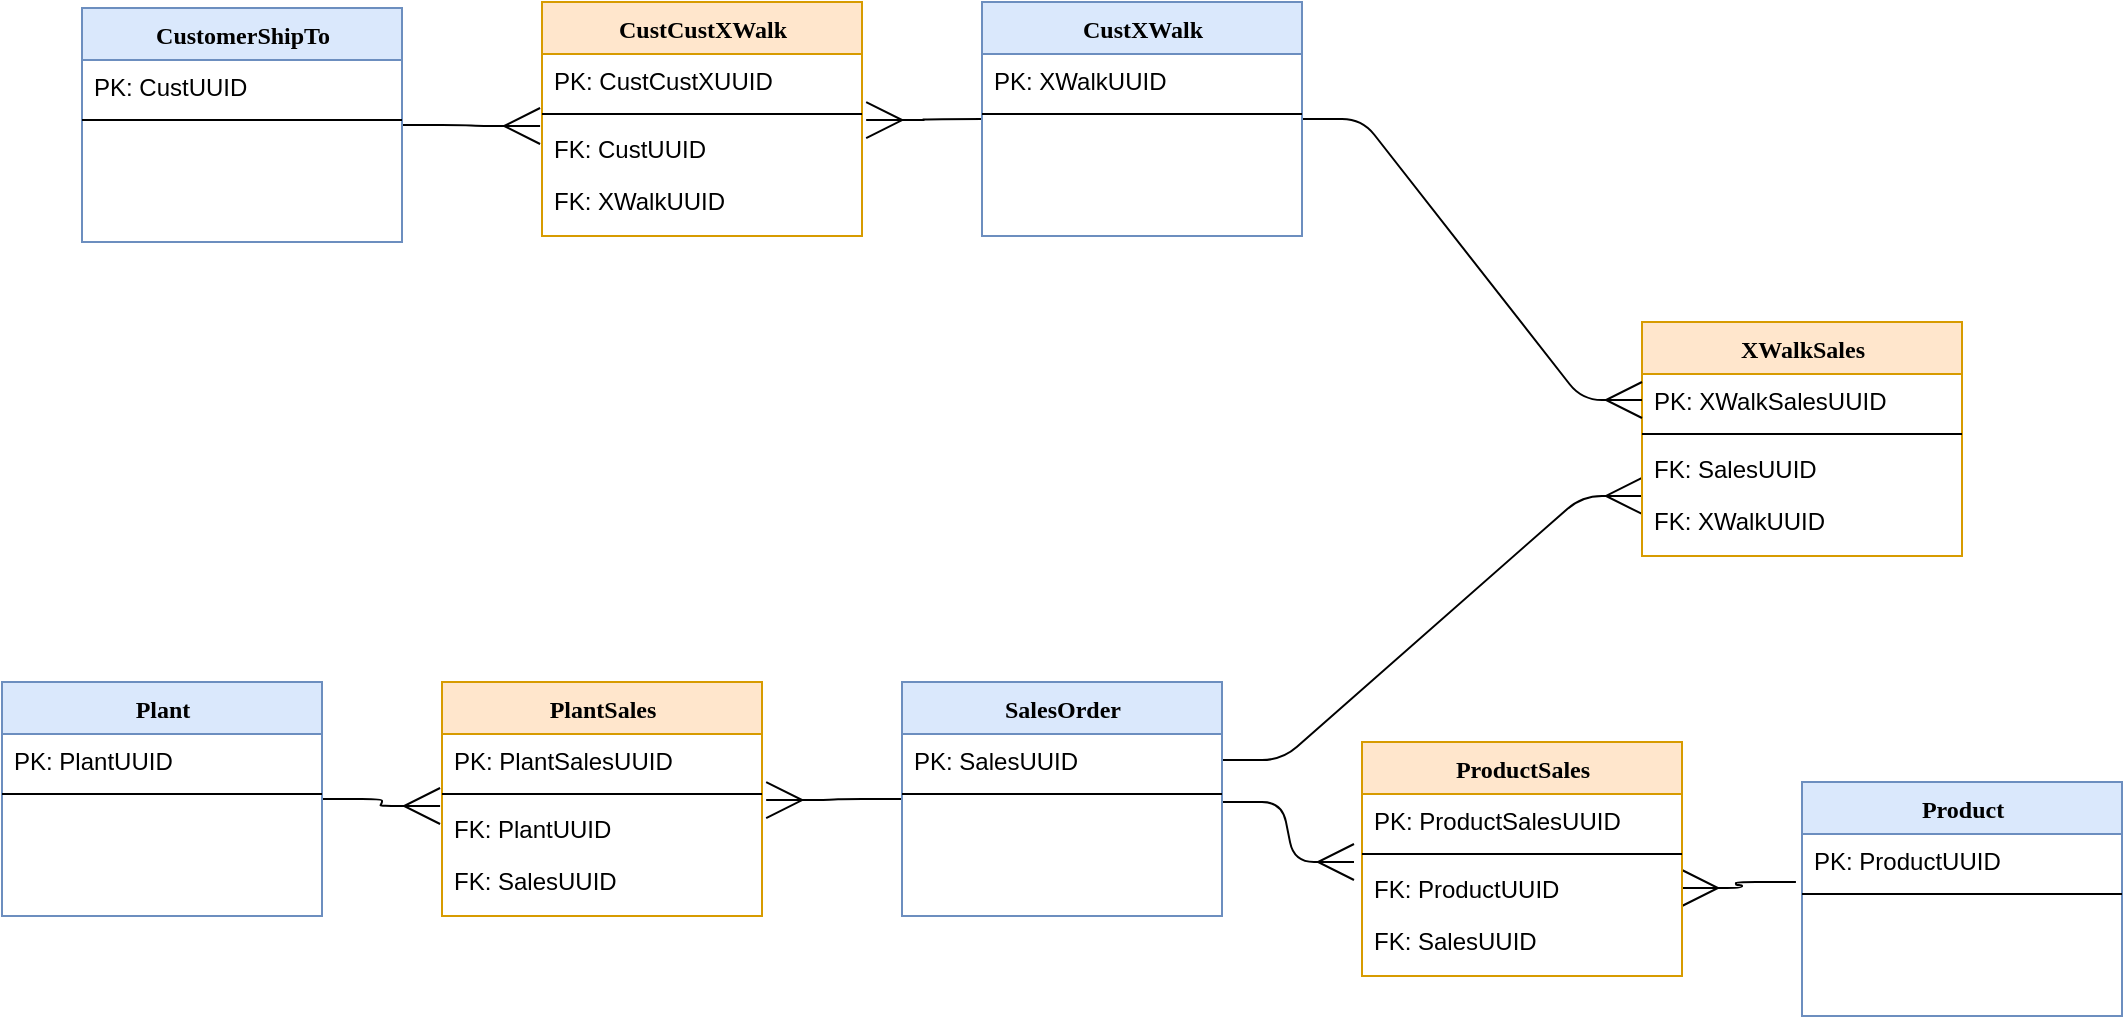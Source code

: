 <mxfile version="13.6.4" type="github">
  <diagram name="Page-1" id="9f46799a-70d6-7492-0946-bef42562c5a5">
    <mxGraphModel dx="1234" dy="834" grid="1" gridSize="10" guides="1" tooltips="1" connect="1" arrows="1" fold="1" page="1" pageScale="1" pageWidth="1100" pageHeight="850" background="#ffffff" math="0" shadow="0">
      <root>
        <mxCell id="0" />
        <mxCell id="1" parent="0" />
        <mxCell id="hcgoa_XmpZGvjI7hebdi-18" value="" style="edgeStyle=entityRelationEdgeStyle;fontSize=12;html=1;endArrow=ERmany;exitX=1;exitY=0.5;exitDx=0;exitDy=0;entryX=-0.006;entryY=0.077;entryDx=0;entryDy=0;entryPerimeter=0;strokeWidth=1;endSize=16;" parent="1" source="78961159f06e98e8-17" target="hcgoa_XmpZGvjI7hebdi-12" edge="1">
          <mxGeometry width="100" height="100" relative="1" as="geometry">
            <mxPoint x="240" y="350" as="sourcePoint" />
            <mxPoint x="340" y="250" as="targetPoint" />
          </mxGeometry>
        </mxCell>
        <mxCell id="hcgoa_XmpZGvjI7hebdi-19" value="" style="edgeStyle=entityRelationEdgeStyle;fontSize=12;html=1;endArrow=none;strokeWidth=1;endSize=16;startSize=16;startArrow=ERmany;startFill=0;exitX=1.013;exitY=-0.038;exitDx=0;exitDy=0;exitPerimeter=0;entryX=0;entryY=0.5;entryDx=0;entryDy=0;endFill=0;" parent="1" source="hcgoa_XmpZGvjI7hebdi-12" target="hcgoa_XmpZGvjI7hebdi-13" edge="1">
          <mxGeometry width="100" height="100" relative="1" as="geometry">
            <mxPoint x="680" y="240" as="sourcePoint" />
            <mxPoint x="580" y="150" as="targetPoint" />
          </mxGeometry>
        </mxCell>
        <mxCell id="hcgoa_XmpZGvjI7hebdi-32" value="" style="edgeStyle=entityRelationEdgeStyle;fontSize=12;html=1;endArrow=ERmany;exitX=1;exitY=0.5;exitDx=0;exitDy=0;entryX=-0.006;entryY=0.077;entryDx=0;entryDy=0;entryPerimeter=0;strokeWidth=1;endSize=16;" parent="1" source="hcgoa_XmpZGvjI7hebdi-21" target="hcgoa_XmpZGvjI7hebdi-27" edge="1">
          <mxGeometry width="100" height="100" relative="1" as="geometry">
            <mxPoint x="220" y="690" as="sourcePoint" />
            <mxPoint x="320" y="590" as="targetPoint" />
          </mxGeometry>
        </mxCell>
        <mxCell id="hcgoa_XmpZGvjI7hebdi-33" value="" style="edgeStyle=entityRelationEdgeStyle;fontSize=12;html=1;endArrow=none;strokeWidth=1;endSize=16;startSize=16;startArrow=ERmany;startFill=0;exitX=1.013;exitY=-0.038;exitDx=0;exitDy=0;exitPerimeter=0;entryX=0;entryY=0.5;entryDx=0;entryDy=0;endFill=0;" parent="1" source="hcgoa_XmpZGvjI7hebdi-27" target="hcgoa_XmpZGvjI7hebdi-29" edge="1">
          <mxGeometry width="100" height="100" relative="1" as="geometry">
            <mxPoint x="660" y="580" as="sourcePoint" />
            <mxPoint x="560" y="490" as="targetPoint" />
          </mxGeometry>
        </mxCell>
        <mxCell id="hcgoa_XmpZGvjI7hebdi-42" value="" style="edgeStyle=entityRelationEdgeStyle;fontSize=12;html=1;endArrow=none;strokeWidth=1;endSize=16;startSize=16;startArrow=ERmany;startFill=0;exitX=1;exitY=0.5;exitDx=0;exitDy=0;entryX=-0.019;entryY=0.923;entryDx=0;entryDy=0;endFill=0;entryPerimeter=0;" parent="1" source="hcgoa_XmpZGvjI7hebdi-37" target="hcgoa_XmpZGvjI7hebdi-40" edge="1">
          <mxGeometry width="100" height="100" relative="1" as="geometry">
            <mxPoint x="472.08" y="489.012" as="sourcePoint" />
            <mxPoint x="550" y="488.5" as="targetPoint" />
          </mxGeometry>
        </mxCell>
        <mxCell id="hcgoa_XmpZGvjI7hebdi-43" value="" style="edgeStyle=entityRelationEdgeStyle;fontSize=12;html=1;endArrow=ERmany;exitX=1;exitY=1;exitDx=0;exitDy=0;entryX=-0.025;entryY=0;entryDx=0;entryDy=0;entryPerimeter=0;strokeWidth=1;endSize=16;exitPerimeter=0;" parent="1" source="hcgoa_XmpZGvjI7hebdi-31" target="hcgoa_XmpZGvjI7hebdi-37" edge="1">
          <mxGeometry width="100" height="100" relative="1" as="geometry">
            <mxPoint x="240" y="491.5" as="sourcePoint" />
            <mxPoint x="309.04" y="492.002" as="targetPoint" />
          </mxGeometry>
        </mxCell>
        <mxCell id="hcgoa_XmpZGvjI7hebdi-54" value="" style="edgeStyle=entityRelationEdgeStyle;fontSize=12;html=1;endArrow=ERmany;exitX=1;exitY=0.5;exitDx=0;exitDy=0;entryX=0;entryY=0.038;entryDx=0;entryDy=0;entryPerimeter=0;strokeWidth=1;endSize=16;" parent="1" source="hcgoa_XmpZGvjI7hebdi-30" target="hcgoa_XmpZGvjI7hebdi-48" edge="1">
          <mxGeometry width="100" height="100" relative="1" as="geometry">
            <mxPoint x="240" y="491.5" as="sourcePoint" />
            <mxPoint x="309.04" y="492.002" as="targetPoint" />
          </mxGeometry>
        </mxCell>
        <mxCell id="hcgoa_XmpZGvjI7hebdi-44" value="XWalkSales" style="swimlane;html=1;fontStyle=1;align=center;verticalAlign=top;childLayout=stackLayout;horizontal=1;startSize=26;horizontalStack=0;resizeParent=1;resizeLast=0;collapsible=1;marginBottom=0;swimlaneFillColor=#ffffff;rounded=0;shadow=0;comic=0;labelBackgroundColor=none;strokeWidth=1;fillColor=#ffe6cc;fontFamily=Verdana;fontSize=12;strokeColor=#d79b00;" parent="1" vertex="1">
          <mxGeometry x="840" y="240" width="160" height="117" as="geometry" />
        </mxCell>
        <mxCell id="hcgoa_XmpZGvjI7hebdi-45" value="PK: XWalkSalesUUID" style="text;html=1;strokeColor=none;fillColor=none;align=left;verticalAlign=top;spacingLeft=4;spacingRight=4;whiteSpace=wrap;overflow=hidden;rotatable=0;points=[[0,0.5],[1,0.5]];portConstraint=eastwest;" parent="hcgoa_XmpZGvjI7hebdi-44" vertex="1">
          <mxGeometry y="26" width="160" height="26" as="geometry" />
        </mxCell>
        <mxCell id="hcgoa_XmpZGvjI7hebdi-46" value="" style="line;html=1;strokeWidth=1;fillColor=none;align=left;verticalAlign=middle;spacingTop=-1;spacingLeft=3;spacingRight=3;rotatable=0;labelPosition=right;points=[];portConstraint=eastwest;" parent="hcgoa_XmpZGvjI7hebdi-44" vertex="1">
          <mxGeometry y="52" width="160" height="8" as="geometry" />
        </mxCell>
        <mxCell id="hcgoa_XmpZGvjI7hebdi-47" value="FK: SalesUUID" style="text;html=1;strokeColor=none;fillColor=none;align=left;verticalAlign=top;spacingLeft=4;spacingRight=4;whiteSpace=wrap;overflow=hidden;rotatable=0;points=[[0,0.5],[1,0.5]];portConstraint=eastwest;" parent="hcgoa_XmpZGvjI7hebdi-44" vertex="1">
          <mxGeometry y="60" width="160" height="26" as="geometry" />
        </mxCell>
        <mxCell id="hcgoa_XmpZGvjI7hebdi-48" value="FK: XWalkUUID" style="text;html=1;strokeColor=none;fillColor=none;align=left;verticalAlign=top;spacingLeft=4;spacingRight=4;whiteSpace=wrap;overflow=hidden;rotatable=0;points=[[0,0.5],[1,0.5]];portConstraint=eastwest;" parent="hcgoa_XmpZGvjI7hebdi-44" vertex="1">
          <mxGeometry y="86" width="160" height="26" as="geometry" />
        </mxCell>
        <mxCell id="DSRrqTo0mS45AaK-3xfp-1" value="" style="edgeStyle=entityRelationEdgeStyle;fontSize=12;html=1;endArrow=ERmany;strokeWidth=1;endSize=16;exitX=1;exitY=0.5;exitDx=0;exitDy=0;" edge="1" parent="1" source="hcgoa_XmpZGvjI7hebdi-13" target="hcgoa_XmpZGvjI7hebdi-45">
          <mxGeometry width="100" height="100" relative="1" as="geometry">
            <mxPoint x="810" y="160" as="sourcePoint" />
            <mxPoint x="850" y="336.988" as="targetPoint" />
          </mxGeometry>
        </mxCell>
        <mxCell id="78961159f06e98e8-17" value="CustomerShipTo" style="swimlane;html=1;fontStyle=1;align=center;verticalAlign=top;childLayout=stackLayout;horizontal=1;startSize=26;horizontalStack=0;resizeParent=1;resizeLast=0;collapsible=1;marginBottom=0;swimlaneFillColor=#ffffff;rounded=0;shadow=0;comic=0;labelBackgroundColor=none;strokeWidth=1;fillColor=#dae8fc;fontFamily=Verdana;fontSize=12;strokeColor=#6c8ebf;" parent="1" vertex="1">
          <mxGeometry x="60" y="83" width="160" height="117" as="geometry" />
        </mxCell>
        <mxCell id="78961159f06e98e8-24" value="PK: CustUUID" style="text;html=1;strokeColor=none;fillColor=none;align=left;verticalAlign=top;spacingLeft=4;spacingRight=4;whiteSpace=wrap;overflow=hidden;rotatable=0;points=[[0,0.5],[1,0.5]];portConstraint=eastwest;" parent="78961159f06e98e8-17" vertex="1">
          <mxGeometry y="26" width="160" height="26" as="geometry" />
        </mxCell>
        <mxCell id="78961159f06e98e8-19" value="" style="line;html=1;strokeWidth=1;fillColor=none;align=left;verticalAlign=middle;spacingTop=-1;spacingLeft=3;spacingRight=3;rotatable=0;labelPosition=right;points=[];portConstraint=eastwest;" parent="78961159f06e98e8-17" vertex="1">
          <mxGeometry y="52" width="160" height="8" as="geometry" />
        </mxCell>
        <mxCell id="hcgoa_XmpZGvjI7hebdi-9" value="CustCustXWalk" style="swimlane;html=1;fontStyle=1;align=center;verticalAlign=top;childLayout=stackLayout;horizontal=1;startSize=26;horizontalStack=0;resizeParent=1;resizeLast=0;collapsible=1;marginBottom=0;swimlaneFillColor=#ffffff;rounded=0;shadow=0;comic=0;labelBackgroundColor=none;strokeWidth=1;fillColor=#ffe6cc;fontFamily=Verdana;fontSize=12;strokeColor=#d79b00;" parent="1" vertex="1">
          <mxGeometry x="290" y="80" width="160" height="117" as="geometry" />
        </mxCell>
        <mxCell id="hcgoa_XmpZGvjI7hebdi-10" value="PK: CustCustXUUID" style="text;html=1;strokeColor=none;fillColor=none;align=left;verticalAlign=top;spacingLeft=4;spacingRight=4;whiteSpace=wrap;overflow=hidden;rotatable=0;points=[[0,0.5],[1,0.5]];portConstraint=eastwest;" parent="hcgoa_XmpZGvjI7hebdi-9" vertex="1">
          <mxGeometry y="26" width="160" height="26" as="geometry" />
        </mxCell>
        <mxCell id="hcgoa_XmpZGvjI7hebdi-11" value="" style="line;html=1;strokeWidth=1;fillColor=none;align=left;verticalAlign=middle;spacingTop=-1;spacingLeft=3;spacingRight=3;rotatable=0;labelPosition=right;points=[];portConstraint=eastwest;" parent="hcgoa_XmpZGvjI7hebdi-9" vertex="1">
          <mxGeometry y="52" width="160" height="8" as="geometry" />
        </mxCell>
        <mxCell id="hcgoa_XmpZGvjI7hebdi-12" value="FK: CustUUID" style="text;html=1;strokeColor=none;fillColor=none;align=left;verticalAlign=top;spacingLeft=4;spacingRight=4;whiteSpace=wrap;overflow=hidden;rotatable=0;points=[[0,0.5],[1,0.5]];portConstraint=eastwest;" parent="hcgoa_XmpZGvjI7hebdi-9" vertex="1">
          <mxGeometry y="60" width="160" height="26" as="geometry" />
        </mxCell>
        <mxCell id="hcgoa_XmpZGvjI7hebdi-17" value="FK: XWalkUUID" style="text;html=1;strokeColor=none;fillColor=none;align=left;verticalAlign=top;spacingLeft=4;spacingRight=4;whiteSpace=wrap;overflow=hidden;rotatable=0;points=[[0,0.5],[1,0.5]];portConstraint=eastwest;" parent="hcgoa_XmpZGvjI7hebdi-9" vertex="1">
          <mxGeometry y="86" width="160" height="26" as="geometry" />
        </mxCell>
        <mxCell id="hcgoa_XmpZGvjI7hebdi-13" value="CustXWalk" style="swimlane;html=1;fontStyle=1;align=center;verticalAlign=top;childLayout=stackLayout;horizontal=1;startSize=26;horizontalStack=0;resizeParent=1;resizeLast=0;collapsible=1;marginBottom=0;swimlaneFillColor=#ffffff;rounded=0;shadow=0;comic=0;labelBackgroundColor=none;strokeWidth=1;fillColor=#dae8fc;fontFamily=Verdana;fontSize=12;strokeColor=#6c8ebf;" parent="1" vertex="1">
          <mxGeometry x="510" y="80" width="160" height="117" as="geometry" />
        </mxCell>
        <mxCell id="hcgoa_XmpZGvjI7hebdi-14" value="PK: XWalkUUID" style="text;html=1;strokeColor=none;fillColor=none;align=left;verticalAlign=top;spacingLeft=4;spacingRight=4;whiteSpace=wrap;overflow=hidden;rotatable=0;points=[[0,0.5],[1,0.5]];portConstraint=eastwest;" parent="hcgoa_XmpZGvjI7hebdi-13" vertex="1">
          <mxGeometry y="26" width="160" height="26" as="geometry" />
        </mxCell>
        <mxCell id="hcgoa_XmpZGvjI7hebdi-15" value="" style="line;html=1;strokeWidth=1;fillColor=none;align=left;verticalAlign=middle;spacingTop=-1;spacingLeft=3;spacingRight=3;rotatable=0;labelPosition=right;points=[];portConstraint=eastwest;" parent="hcgoa_XmpZGvjI7hebdi-13" vertex="1">
          <mxGeometry y="52" width="160" height="8" as="geometry" />
        </mxCell>
        <mxCell id="hcgoa_XmpZGvjI7hebdi-21" value="Plant" style="swimlane;html=1;fontStyle=1;align=center;verticalAlign=top;childLayout=stackLayout;horizontal=1;startSize=26;horizontalStack=0;resizeParent=1;resizeLast=0;collapsible=1;marginBottom=0;swimlaneFillColor=#ffffff;rounded=0;shadow=0;comic=0;labelBackgroundColor=none;strokeWidth=1;fillColor=#dae8fc;fontFamily=Verdana;fontSize=12;strokeColor=#6c8ebf;" parent="1" vertex="1">
          <mxGeometry x="20" y="420" width="160" height="117" as="geometry" />
        </mxCell>
        <mxCell id="hcgoa_XmpZGvjI7hebdi-22" value="PK: PlantUUID" style="text;html=1;strokeColor=none;fillColor=none;align=left;verticalAlign=top;spacingLeft=4;spacingRight=4;whiteSpace=wrap;overflow=hidden;rotatable=0;points=[[0,0.5],[1,0.5]];portConstraint=eastwest;" parent="hcgoa_XmpZGvjI7hebdi-21" vertex="1">
          <mxGeometry y="26" width="160" height="26" as="geometry" />
        </mxCell>
        <mxCell id="hcgoa_XmpZGvjI7hebdi-23" value="" style="line;html=1;strokeWidth=1;fillColor=none;align=left;verticalAlign=middle;spacingTop=-1;spacingLeft=3;spacingRight=3;rotatable=0;labelPosition=right;points=[];portConstraint=eastwest;" parent="hcgoa_XmpZGvjI7hebdi-21" vertex="1">
          <mxGeometry y="52" width="160" height="8" as="geometry" />
        </mxCell>
        <mxCell id="hcgoa_XmpZGvjI7hebdi-24" value="PlantSales" style="swimlane;html=1;fontStyle=1;align=center;verticalAlign=top;childLayout=stackLayout;horizontal=1;startSize=26;horizontalStack=0;resizeParent=1;resizeLast=0;collapsible=1;marginBottom=0;swimlaneFillColor=#ffffff;rounded=0;shadow=0;comic=0;labelBackgroundColor=none;strokeWidth=1;fillColor=#ffe6cc;fontFamily=Verdana;fontSize=12;strokeColor=#d79b00;" parent="1" vertex="1">
          <mxGeometry x="240" y="420" width="160" height="117" as="geometry" />
        </mxCell>
        <mxCell id="hcgoa_XmpZGvjI7hebdi-25" value="PK: PlantSalesUUID" style="text;html=1;strokeColor=none;fillColor=none;align=left;verticalAlign=top;spacingLeft=4;spacingRight=4;whiteSpace=wrap;overflow=hidden;rotatable=0;points=[[0,0.5],[1,0.5]];portConstraint=eastwest;" parent="hcgoa_XmpZGvjI7hebdi-24" vertex="1">
          <mxGeometry y="26" width="160" height="26" as="geometry" />
        </mxCell>
        <mxCell id="hcgoa_XmpZGvjI7hebdi-26" value="" style="line;html=1;strokeWidth=1;fillColor=none;align=left;verticalAlign=middle;spacingTop=-1;spacingLeft=3;spacingRight=3;rotatable=0;labelPosition=right;points=[];portConstraint=eastwest;" parent="hcgoa_XmpZGvjI7hebdi-24" vertex="1">
          <mxGeometry y="52" width="160" height="8" as="geometry" />
        </mxCell>
        <mxCell id="hcgoa_XmpZGvjI7hebdi-27" value="FK: PlantUUID" style="text;html=1;strokeColor=none;fillColor=none;align=left;verticalAlign=top;spacingLeft=4;spacingRight=4;whiteSpace=wrap;overflow=hidden;rotatable=0;points=[[0,0.5],[1,0.5]];portConstraint=eastwest;" parent="hcgoa_XmpZGvjI7hebdi-24" vertex="1">
          <mxGeometry y="60" width="160" height="26" as="geometry" />
        </mxCell>
        <mxCell id="hcgoa_XmpZGvjI7hebdi-28" value="FK: SalesUUID" style="text;html=1;strokeColor=none;fillColor=none;align=left;verticalAlign=top;spacingLeft=4;spacingRight=4;whiteSpace=wrap;overflow=hidden;rotatable=0;points=[[0,0.5],[1,0.5]];portConstraint=eastwest;" parent="hcgoa_XmpZGvjI7hebdi-24" vertex="1">
          <mxGeometry y="86" width="160" height="26" as="geometry" />
        </mxCell>
        <mxCell id="hcgoa_XmpZGvjI7hebdi-29" value="SalesOrder" style="swimlane;html=1;fontStyle=1;align=center;verticalAlign=top;childLayout=stackLayout;horizontal=1;startSize=26;horizontalStack=0;resizeParent=1;resizeLast=0;collapsible=1;marginBottom=0;swimlaneFillColor=#ffffff;rounded=0;shadow=0;comic=0;labelBackgroundColor=none;strokeWidth=1;fillColor=#dae8fc;fontFamily=Verdana;fontSize=12;strokeColor=#6c8ebf;" parent="1" vertex="1">
          <mxGeometry x="470" y="420" width="160" height="117" as="geometry" />
        </mxCell>
        <mxCell id="hcgoa_XmpZGvjI7hebdi-30" value="PK: SalesUUID" style="text;html=1;strokeColor=none;fillColor=none;align=left;verticalAlign=top;spacingLeft=4;spacingRight=4;whiteSpace=wrap;overflow=hidden;rotatable=0;points=[[0,0.5],[1,0.5]];portConstraint=eastwest;" parent="hcgoa_XmpZGvjI7hebdi-29" vertex="1">
          <mxGeometry y="26" width="160" height="26" as="geometry" />
        </mxCell>
        <mxCell id="hcgoa_XmpZGvjI7hebdi-31" value="" style="line;html=1;strokeWidth=1;fillColor=none;align=left;verticalAlign=middle;spacingTop=-1;spacingLeft=3;spacingRight=3;rotatable=0;labelPosition=right;points=[];portConstraint=eastwest;" parent="hcgoa_XmpZGvjI7hebdi-29" vertex="1">
          <mxGeometry y="52" width="160" height="8" as="geometry" />
        </mxCell>
        <mxCell id="hcgoa_XmpZGvjI7hebdi-34" value="ProductSales" style="swimlane;html=1;fontStyle=1;align=center;verticalAlign=top;childLayout=stackLayout;horizontal=1;startSize=26;horizontalStack=0;resizeParent=1;resizeLast=0;collapsible=1;marginBottom=0;swimlaneFillColor=#ffffff;rounded=0;shadow=0;comic=0;labelBackgroundColor=none;strokeWidth=1;fillColor=#ffe6cc;fontFamily=Verdana;fontSize=12;strokeColor=#d79b00;" parent="1" vertex="1">
          <mxGeometry x="700" y="450" width="160" height="117" as="geometry" />
        </mxCell>
        <mxCell id="hcgoa_XmpZGvjI7hebdi-35" value="PK: ProductSalesUUID" style="text;html=1;strokeColor=none;fillColor=none;align=left;verticalAlign=top;spacingLeft=4;spacingRight=4;whiteSpace=wrap;overflow=hidden;rotatable=0;points=[[0,0.5],[1,0.5]];portConstraint=eastwest;" parent="hcgoa_XmpZGvjI7hebdi-34" vertex="1">
          <mxGeometry y="26" width="160" height="26" as="geometry" />
        </mxCell>
        <mxCell id="hcgoa_XmpZGvjI7hebdi-36" value="" style="line;html=1;strokeWidth=1;fillColor=none;align=left;verticalAlign=middle;spacingTop=-1;spacingLeft=3;spacingRight=3;rotatable=0;labelPosition=right;points=[];portConstraint=eastwest;" parent="hcgoa_XmpZGvjI7hebdi-34" vertex="1">
          <mxGeometry y="52" width="160" height="8" as="geometry" />
        </mxCell>
        <mxCell id="hcgoa_XmpZGvjI7hebdi-37" value="FK: ProductUUID" style="text;html=1;strokeColor=none;fillColor=none;align=left;verticalAlign=top;spacingLeft=4;spacingRight=4;whiteSpace=wrap;overflow=hidden;rotatable=0;points=[[0,0.5],[1,0.5]];portConstraint=eastwest;" parent="hcgoa_XmpZGvjI7hebdi-34" vertex="1">
          <mxGeometry y="60" width="160" height="26" as="geometry" />
        </mxCell>
        <mxCell id="hcgoa_XmpZGvjI7hebdi-38" value="FK: SalesUUID" style="text;html=1;strokeColor=none;fillColor=none;align=left;verticalAlign=top;spacingLeft=4;spacingRight=4;whiteSpace=wrap;overflow=hidden;rotatable=0;points=[[0,0.5],[1,0.5]];portConstraint=eastwest;" parent="hcgoa_XmpZGvjI7hebdi-34" vertex="1">
          <mxGeometry y="86" width="160" height="26" as="geometry" />
        </mxCell>
        <mxCell id="hcgoa_XmpZGvjI7hebdi-39" value="Product" style="swimlane;html=1;fontStyle=1;align=center;verticalAlign=top;childLayout=stackLayout;horizontal=1;startSize=26;horizontalStack=0;resizeParent=1;resizeLast=0;collapsible=1;marginBottom=0;swimlaneFillColor=#ffffff;rounded=0;shadow=0;comic=0;labelBackgroundColor=none;strokeWidth=1;fillColor=#dae8fc;fontFamily=Verdana;fontSize=12;strokeColor=#6c8ebf;" parent="1" vertex="1">
          <mxGeometry x="920" y="470" width="160" height="117" as="geometry" />
        </mxCell>
        <mxCell id="hcgoa_XmpZGvjI7hebdi-40" value="PK: ProductUUID" style="text;html=1;strokeColor=none;fillColor=none;align=left;verticalAlign=top;spacingLeft=4;spacingRight=4;whiteSpace=wrap;overflow=hidden;rotatable=0;points=[[0,0.5],[1,0.5]];portConstraint=eastwest;" parent="hcgoa_XmpZGvjI7hebdi-39" vertex="1">
          <mxGeometry y="26" width="160" height="26" as="geometry" />
        </mxCell>
        <mxCell id="hcgoa_XmpZGvjI7hebdi-41" value="" style="line;html=1;strokeWidth=1;fillColor=none;align=left;verticalAlign=middle;spacingTop=-1;spacingLeft=3;spacingRight=3;rotatable=0;labelPosition=right;points=[];portConstraint=eastwest;" parent="hcgoa_XmpZGvjI7hebdi-39" vertex="1">
          <mxGeometry y="52" width="160" height="8" as="geometry" />
        </mxCell>
      </root>
    </mxGraphModel>
  </diagram>
</mxfile>

